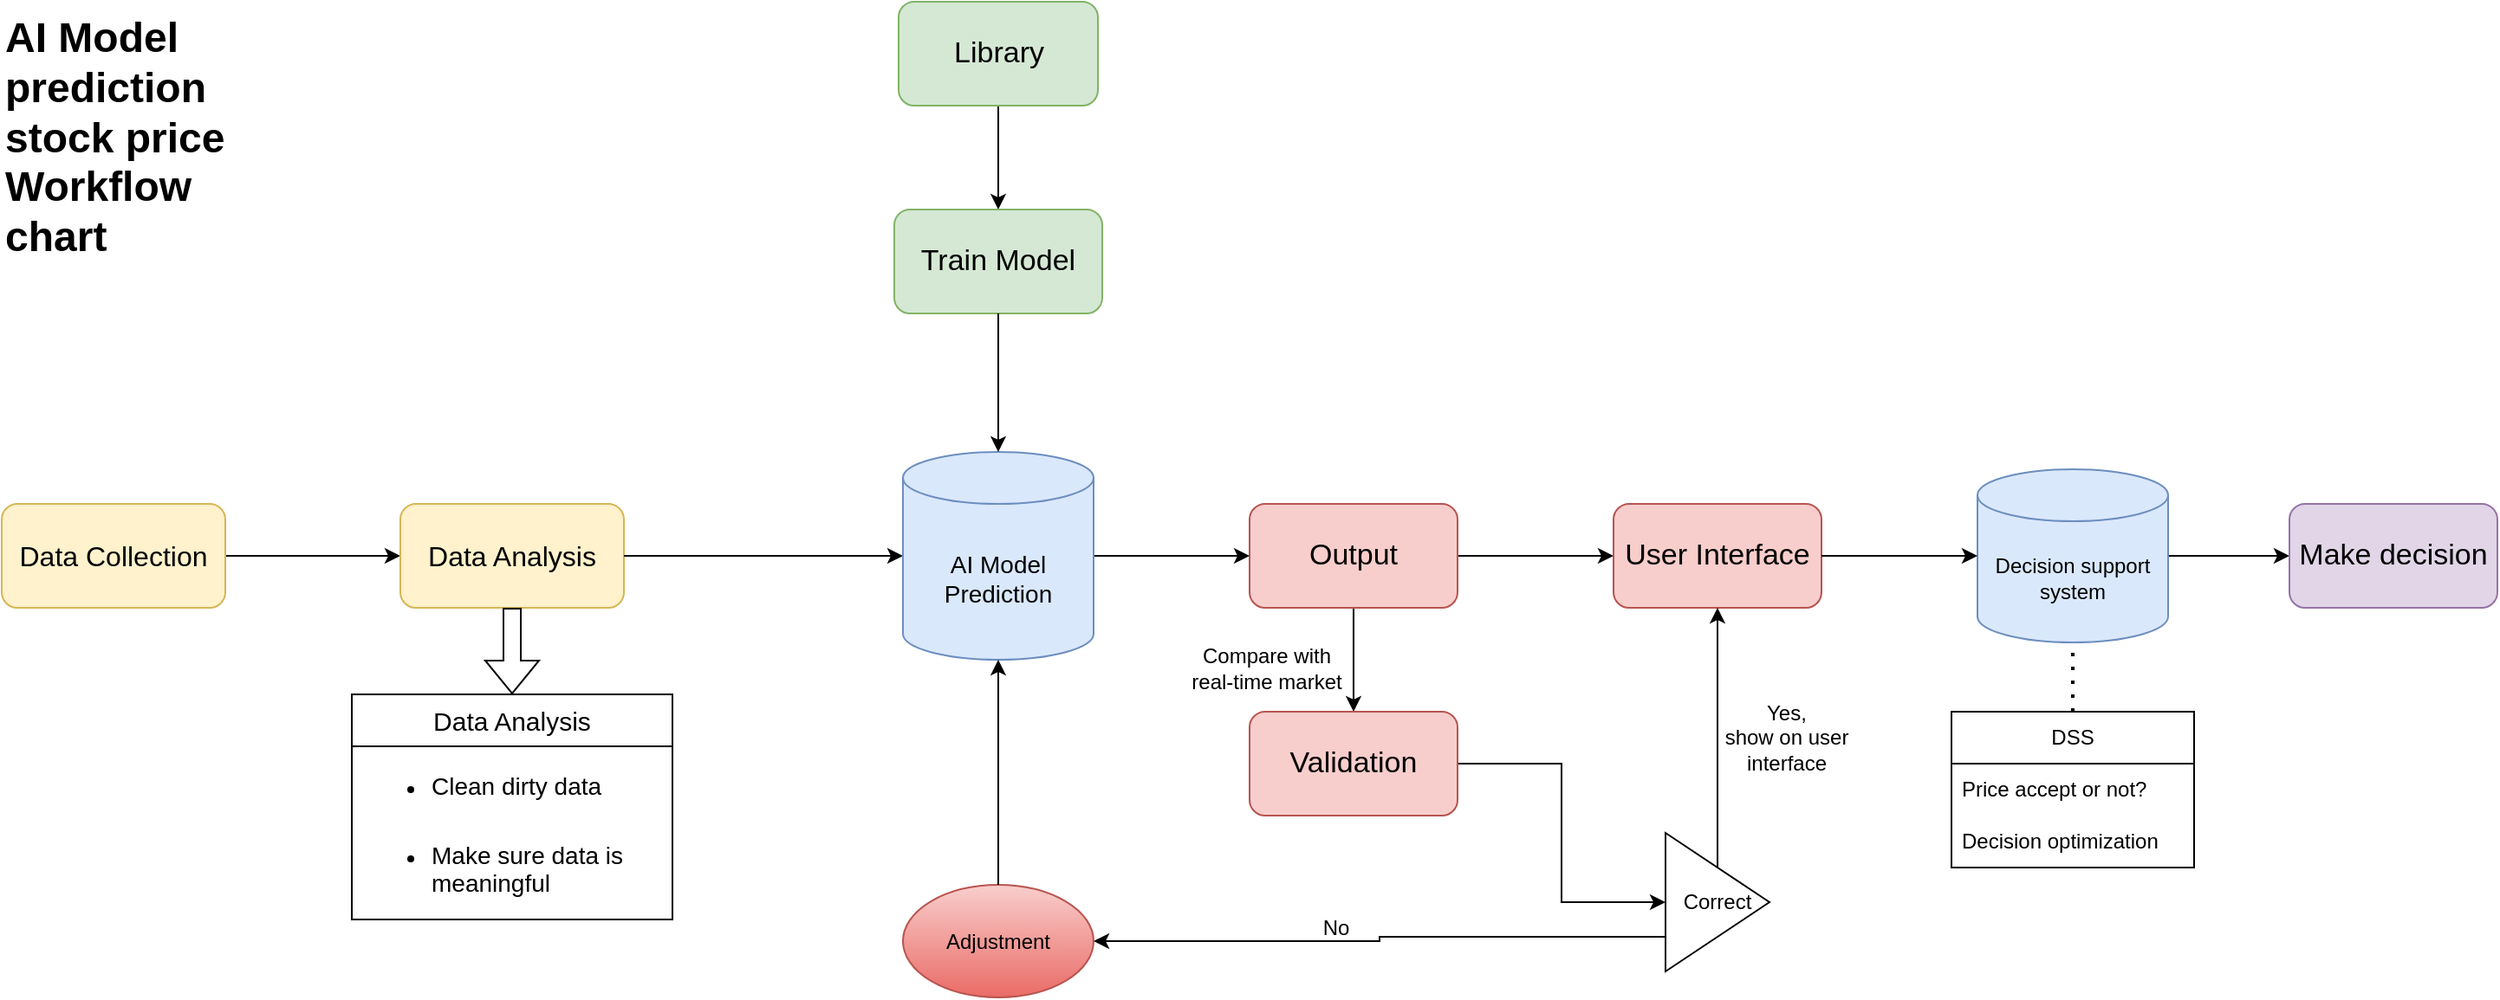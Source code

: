 <mxfile version="26.0.2">
  <diagram name="第 1 页" id="LWjjfVmd3jnk-YyU-jLR">
    <mxGraphModel dx="3246" dy="1052" grid="1" gridSize="10" guides="1" tooltips="1" connect="1" arrows="1" fold="1" page="1" pageScale="1" pageWidth="827" pageHeight="1169" math="0" shadow="0">
      <root>
        <mxCell id="0" />
        <mxCell id="1" parent="0" />
        <mxCell id="bv4IY5npqPAWGDnXp7fx-20" style="edgeStyle=orthogonalEdgeStyle;rounded=0;orthogonalLoop=1;jettySize=auto;html=1;exitX=1;exitY=0.5;exitDx=0;exitDy=0;entryX=0;entryY=0.5;entryDx=0;entryDy=0;strokeWidth=1;" edge="1" parent="1" source="bv4IY5npqPAWGDnXp7fx-1" target="bv4IY5npqPAWGDnXp7fx-9">
          <mxGeometry relative="1" as="geometry" />
        </mxCell>
        <mxCell id="bv4IY5npqPAWGDnXp7fx-1" value="&lt;font style=&quot;font-size: 16px;&quot;&gt;Data Collection&lt;/font&gt;" style="rounded=1;whiteSpace=wrap;html=1;fillColor=#fff2cc;strokeColor=#d6b656;" vertex="1" parent="1">
          <mxGeometry x="-920" y="390" width="129" height="60" as="geometry" />
        </mxCell>
        <mxCell id="bv4IY5npqPAWGDnXp7fx-9" value="&lt;span style=&quot;font-size: 16px;&quot;&gt;Data Analysis&lt;/span&gt;" style="rounded=1;whiteSpace=wrap;html=1;fillColor=#fff2cc;strokeColor=#d6b656;" vertex="1" parent="1">
          <mxGeometry x="-690" y="390" width="129" height="60" as="geometry" />
        </mxCell>
        <mxCell id="bv4IY5npqPAWGDnXp7fx-45" style="edgeStyle=orthogonalEdgeStyle;rounded=0;orthogonalLoop=1;jettySize=auto;html=1;exitX=1;exitY=0.5;exitDx=0;exitDy=0;" edge="1" parent="1" source="bv4IY5npqPAWGDnXp7fx-10" target="bv4IY5npqPAWGDnXp7fx-44">
          <mxGeometry relative="1" as="geometry" />
        </mxCell>
        <mxCell id="bv4IY5npqPAWGDnXp7fx-49" style="edgeStyle=orthogonalEdgeStyle;rounded=0;orthogonalLoop=1;jettySize=auto;html=1;exitX=0.5;exitY=1;exitDx=0;exitDy=0;entryX=0.5;entryY=0;entryDx=0;entryDy=0;" edge="1" parent="1" source="bv4IY5npqPAWGDnXp7fx-10" target="bv4IY5npqPAWGDnXp7fx-48">
          <mxGeometry relative="1" as="geometry" />
        </mxCell>
        <mxCell id="bv4IY5npqPAWGDnXp7fx-10" value="&lt;span style=&quot;font-size: 17px;&quot;&gt;Output&lt;/span&gt;" style="rounded=1;whiteSpace=wrap;html=1;fillColor=#f8cecc;strokeColor=#b85450;" vertex="1" parent="1">
          <mxGeometry x="-200" y="390" width="120" height="60" as="geometry" />
        </mxCell>
        <mxCell id="bv4IY5npqPAWGDnXp7fx-21" style="edgeStyle=orthogonalEdgeStyle;rounded=0;orthogonalLoop=1;jettySize=auto;html=1;exitX=1;exitY=0.5;exitDx=0;exitDy=0;entryX=0;entryY=0.5;entryDx=0;entryDy=0;entryPerimeter=0;strokeWidth=1;" edge="1" parent="1" source="bv4IY5npqPAWGDnXp7fx-9" target="bv4IY5npqPAWGDnXp7fx-38">
          <mxGeometry relative="1" as="geometry">
            <mxPoint x="-413" y="420" as="targetPoint" />
          </mxGeometry>
        </mxCell>
        <mxCell id="bv4IY5npqPAWGDnXp7fx-22" value="&lt;font style=&quot;font-size: 15px;&quot;&gt;Data Analysis&lt;/font&gt;" style="swimlane;fontStyle=0;childLayout=stackLayout;horizontal=1;startSize=30;horizontalStack=0;resizeParent=1;resizeParentMax=0;resizeLast=0;collapsible=1;marginBottom=0;whiteSpace=wrap;html=1;" vertex="1" parent="1">
          <mxGeometry x="-718" y="500" width="185" height="130" as="geometry" />
        </mxCell>
        <mxCell id="bv4IY5npqPAWGDnXp7fx-23" value="&lt;ul&gt;&lt;li&gt;&lt;font style=&quot;font-size: 14px;&quot;&gt;Clean dirty data&lt;/font&gt;&lt;/li&gt;&lt;/ul&gt;" style="text;strokeColor=none;fillColor=none;align=left;verticalAlign=middle;spacingLeft=4;spacingRight=4;overflow=hidden;points=[[0,0.5],[1,0.5]];portConstraint=eastwest;rotatable=0;whiteSpace=wrap;html=1;" vertex="1" parent="bv4IY5npqPAWGDnXp7fx-22">
          <mxGeometry y="30" width="185" height="40" as="geometry" />
        </mxCell>
        <mxCell id="bv4IY5npqPAWGDnXp7fx-25" value="&lt;ul&gt;&lt;li&gt;&lt;span style=&quot;font-size: 14px; background-color: transparent; color: light-dark(rgb(0, 0, 0), rgb(255, 255, 255));&quot;&gt;Make sure data is meaningful&lt;/span&gt;&lt;/li&gt;&lt;/ul&gt;" style="text;strokeColor=none;fillColor=none;align=left;verticalAlign=middle;spacingLeft=4;spacingRight=4;overflow=hidden;points=[[0,0.5],[1,0.5]];portConstraint=eastwest;rotatable=0;whiteSpace=wrap;html=1;" vertex="1" parent="bv4IY5npqPAWGDnXp7fx-22">
          <mxGeometry y="70" width="185" height="60" as="geometry" />
        </mxCell>
        <mxCell id="bv4IY5npqPAWGDnXp7fx-27" value="" style="shape=flexArrow;endArrow=classic;html=1;rounded=0;entryX=0.5;entryY=0;entryDx=0;entryDy=0;exitX=0.5;exitY=1;exitDx=0;exitDy=0;" edge="1" parent="1" source="bv4IY5npqPAWGDnXp7fx-9" target="bv4IY5npqPAWGDnXp7fx-22">
          <mxGeometry width="50" height="50" relative="1" as="geometry">
            <mxPoint x="-580" y="480" as="sourcePoint" />
            <mxPoint x="-530" y="430" as="targetPoint" />
          </mxGeometry>
        </mxCell>
        <mxCell id="bv4IY5npqPAWGDnXp7fx-37" value="&lt;h1 style=&quot;margin-top: 0px;&quot;&gt;AI Model prediction stock price Workflow chart&lt;/h1&gt;" style="text;html=1;whiteSpace=wrap;overflow=hidden;rounded=0;" vertex="1" parent="1">
          <mxGeometry x="-920" y="100" width="170" height="150" as="geometry" />
        </mxCell>
        <mxCell id="bv4IY5npqPAWGDnXp7fx-43" style="edgeStyle=orthogonalEdgeStyle;rounded=0;orthogonalLoop=1;jettySize=auto;html=1;exitX=1;exitY=0.5;exitDx=0;exitDy=0;exitPerimeter=0;" edge="1" parent="1" source="bv4IY5npqPAWGDnXp7fx-38" target="bv4IY5npqPAWGDnXp7fx-10">
          <mxGeometry relative="1" as="geometry" />
        </mxCell>
        <mxCell id="bv4IY5npqPAWGDnXp7fx-38" value="&lt;font style=&quot;font-size: 14px;&quot;&gt;AI Model Prediction&lt;/font&gt;" style="shape=cylinder3;whiteSpace=wrap;html=1;boundedLbl=1;backgroundOutline=1;size=15;fillColor=#dae8fc;strokeColor=#6c8ebf;" vertex="1" parent="1">
          <mxGeometry x="-400" y="360" width="110" height="120" as="geometry" />
        </mxCell>
        <mxCell id="bv4IY5npqPAWGDnXp7fx-41" style="edgeStyle=orthogonalEdgeStyle;rounded=0;orthogonalLoop=1;jettySize=auto;html=1;exitX=0.5;exitY=1;exitDx=0;exitDy=0;entryX=0.5;entryY=0;entryDx=0;entryDy=0;" edge="1" parent="1" source="bv4IY5npqPAWGDnXp7fx-39" target="bv4IY5npqPAWGDnXp7fx-40">
          <mxGeometry relative="1" as="geometry" />
        </mxCell>
        <mxCell id="bv4IY5npqPAWGDnXp7fx-39" value="&lt;span style=&quot;font-size: 17px;&quot;&gt;Library&lt;/span&gt;" style="rounded=1;whiteSpace=wrap;html=1;fillColor=#d5e8d4;strokeColor=#82b366;" vertex="1" parent="1">
          <mxGeometry x="-402.5" y="100" width="115" height="60" as="geometry" />
        </mxCell>
        <mxCell id="bv4IY5npqPAWGDnXp7fx-40" value="&lt;span style=&quot;font-size: 17px;&quot;&gt;Train Model&lt;/span&gt;" style="rounded=1;whiteSpace=wrap;html=1;fillColor=#d5e8d4;strokeColor=#82b366;" vertex="1" parent="1">
          <mxGeometry x="-405" y="220" width="120" height="60" as="geometry" />
        </mxCell>
        <mxCell id="bv4IY5npqPAWGDnXp7fx-42" style="edgeStyle=orthogonalEdgeStyle;rounded=0;orthogonalLoop=1;jettySize=auto;html=1;exitX=0.5;exitY=1;exitDx=0;exitDy=0;entryX=0.5;entryY=0;entryDx=0;entryDy=0;entryPerimeter=0;" edge="1" parent="1" source="bv4IY5npqPAWGDnXp7fx-40" target="bv4IY5npqPAWGDnXp7fx-38">
          <mxGeometry relative="1" as="geometry" />
        </mxCell>
        <mxCell id="bv4IY5npqPAWGDnXp7fx-44" value="&lt;span style=&quot;font-size: 17px;&quot;&gt;User Interface&lt;/span&gt;" style="rounded=1;whiteSpace=wrap;html=1;fillColor=#f8cecc;strokeColor=#b85450;" vertex="1" parent="1">
          <mxGeometry x="10" y="390" width="120" height="60" as="geometry" />
        </mxCell>
        <mxCell id="bv4IY5npqPAWGDnXp7fx-58" style="edgeStyle=orthogonalEdgeStyle;rounded=0;orthogonalLoop=1;jettySize=auto;html=1;exitX=1;exitY=0.5;exitDx=0;exitDy=0;entryX=0;entryY=0.5;entryDx=0;entryDy=0;" edge="1" parent="1" source="bv4IY5npqPAWGDnXp7fx-48" target="bv4IY5npqPAWGDnXp7fx-50">
          <mxGeometry relative="1" as="geometry" />
        </mxCell>
        <mxCell id="bv4IY5npqPAWGDnXp7fx-48" value="&lt;span style=&quot;font-size: 17px;&quot;&gt;Validation&lt;/span&gt;" style="rounded=1;whiteSpace=wrap;html=1;fillColor=#f8cecc;strokeColor=#b85450;" vertex="1" parent="1">
          <mxGeometry x="-200" y="510" width="120" height="60" as="geometry" />
        </mxCell>
        <mxCell id="bv4IY5npqPAWGDnXp7fx-55" style="edgeStyle=orthogonalEdgeStyle;rounded=0;orthogonalLoop=1;jettySize=auto;html=1;exitX=0.5;exitY=0;exitDx=0;exitDy=0;entryX=0.5;entryY=1;entryDx=0;entryDy=0;" edge="1" parent="1" source="bv4IY5npqPAWGDnXp7fx-50" target="bv4IY5npqPAWGDnXp7fx-44">
          <mxGeometry relative="1" as="geometry" />
        </mxCell>
        <mxCell id="bv4IY5npqPAWGDnXp7fx-60" style="edgeStyle=orthogonalEdgeStyle;rounded=0;orthogonalLoop=1;jettySize=auto;html=1;exitX=0.5;exitY=1;exitDx=0;exitDy=0;" edge="1" parent="1" source="bv4IY5npqPAWGDnXp7fx-50" target="bv4IY5npqPAWGDnXp7fx-59">
          <mxGeometry relative="1" as="geometry" />
        </mxCell>
        <mxCell id="bv4IY5npqPAWGDnXp7fx-50" value="Correct" style="triangle;whiteSpace=wrap;html=1;rotation=0;" vertex="1" parent="1">
          <mxGeometry x="40" y="580" width="60" height="80" as="geometry" />
        </mxCell>
        <mxCell id="bv4IY5npqPAWGDnXp7fx-51" value="No" style="text;html=1;align=center;verticalAlign=middle;whiteSpace=wrap;rounded=0;" vertex="1" parent="1">
          <mxGeometry x="-180" y="620" width="60" height="30" as="geometry" />
        </mxCell>
        <mxCell id="bv4IY5npqPAWGDnXp7fx-52" value="Yes,&lt;div&gt;show on user interface&lt;/div&gt;" style="text;html=1;align=center;verticalAlign=middle;whiteSpace=wrap;rounded=0;" vertex="1" parent="1">
          <mxGeometry x="60" y="500" width="100" height="50" as="geometry" />
        </mxCell>
        <mxCell id="bv4IY5npqPAWGDnXp7fx-59" value="Adjustment" style="ellipse;whiteSpace=wrap;html=1;fillColor=#f8cecc;strokeColor=#b85450;gradientColor=#ea6b66;" vertex="1" parent="1">
          <mxGeometry x="-400" y="610" width="110" height="65" as="geometry" />
        </mxCell>
        <mxCell id="bv4IY5npqPAWGDnXp7fx-61" style="edgeStyle=orthogonalEdgeStyle;rounded=0;orthogonalLoop=1;jettySize=auto;html=1;exitX=0.5;exitY=0;exitDx=0;exitDy=0;entryX=0.5;entryY=1;entryDx=0;entryDy=0;entryPerimeter=0;" edge="1" parent="1" source="bv4IY5npqPAWGDnXp7fx-59" target="bv4IY5npqPAWGDnXp7fx-38">
          <mxGeometry relative="1" as="geometry" />
        </mxCell>
        <mxCell id="bv4IY5npqPAWGDnXp7fx-74" style="edgeStyle=orthogonalEdgeStyle;rounded=0;orthogonalLoop=1;jettySize=auto;html=1;exitX=1;exitY=0.5;exitDx=0;exitDy=0;exitPerimeter=0;entryX=0;entryY=0.5;entryDx=0;entryDy=0;" edge="1" parent="1" source="bv4IY5npqPAWGDnXp7fx-62" target="bv4IY5npqPAWGDnXp7fx-73">
          <mxGeometry relative="1" as="geometry" />
        </mxCell>
        <mxCell id="bv4IY5npqPAWGDnXp7fx-62" value="&lt;font&gt;Decision support system&lt;/font&gt;" style="shape=cylinder3;whiteSpace=wrap;html=1;boundedLbl=1;backgroundOutline=1;size=15;fillColor=#dae8fc;strokeColor=#6c8ebf;" vertex="1" parent="1">
          <mxGeometry x="220" y="370" width="110" height="100" as="geometry" />
        </mxCell>
        <mxCell id="bv4IY5npqPAWGDnXp7fx-63" style="edgeStyle=orthogonalEdgeStyle;rounded=0;orthogonalLoop=1;jettySize=auto;html=1;exitX=1;exitY=0.5;exitDx=0;exitDy=0;entryX=0;entryY=0.5;entryDx=0;entryDy=0;entryPerimeter=0;" edge="1" parent="1" source="bv4IY5npqPAWGDnXp7fx-44" target="bv4IY5npqPAWGDnXp7fx-62">
          <mxGeometry relative="1" as="geometry" />
        </mxCell>
        <mxCell id="bv4IY5npqPAWGDnXp7fx-66" value="DSS" style="swimlane;fontStyle=0;childLayout=stackLayout;horizontal=1;startSize=30;horizontalStack=0;resizeParent=1;resizeParentMax=0;resizeLast=0;collapsible=1;marginBottom=0;whiteSpace=wrap;html=1;" vertex="1" parent="1">
          <mxGeometry x="205" y="510" width="140" height="90" as="geometry" />
        </mxCell>
        <mxCell id="bv4IY5npqPAWGDnXp7fx-67" value="Price accept or not?" style="text;strokeColor=none;fillColor=none;align=left;verticalAlign=middle;spacingLeft=4;spacingRight=4;overflow=hidden;points=[[0,0.5],[1,0.5]];portConstraint=eastwest;rotatable=0;whiteSpace=wrap;html=1;" vertex="1" parent="bv4IY5npqPAWGDnXp7fx-66">
          <mxGeometry y="30" width="140" height="30" as="geometry" />
        </mxCell>
        <mxCell id="bv4IY5npqPAWGDnXp7fx-68" value="Decision optimization" style="text;strokeColor=none;fillColor=none;align=left;verticalAlign=middle;spacingLeft=4;spacingRight=4;overflow=hidden;points=[[0,0.5],[1,0.5]];portConstraint=eastwest;rotatable=0;whiteSpace=wrap;html=1;" vertex="1" parent="bv4IY5npqPAWGDnXp7fx-66">
          <mxGeometry y="60" width="140" height="30" as="geometry" />
        </mxCell>
        <mxCell id="bv4IY5npqPAWGDnXp7fx-70" value="" style="endArrow=none;dashed=1;html=1;dashPattern=1 3;strokeWidth=2;rounded=0;entryX=0.5;entryY=1;entryDx=0;entryDy=0;entryPerimeter=0;exitX=0.5;exitY=0;exitDx=0;exitDy=0;" edge="1" parent="1" source="bv4IY5npqPAWGDnXp7fx-66" target="bv4IY5npqPAWGDnXp7fx-62">
          <mxGeometry width="50" height="50" relative="1" as="geometry">
            <mxPoint x="270" y="510" as="sourcePoint" />
            <mxPoint x="320" y="460" as="targetPoint" />
          </mxGeometry>
        </mxCell>
        <mxCell id="bv4IY5npqPAWGDnXp7fx-73" value="&lt;span style=&quot;font-size: 17px;&quot;&gt;Make decision&lt;/span&gt;" style="rounded=1;whiteSpace=wrap;html=1;fillColor=#e1d5e7;strokeColor=#9673a6;" vertex="1" parent="1">
          <mxGeometry x="400" y="390" width="120" height="60" as="geometry" />
        </mxCell>
        <mxCell id="bv4IY5npqPAWGDnXp7fx-75" value="Compare with real-time market" style="text;html=1;align=center;verticalAlign=middle;whiteSpace=wrap;rounded=0;" vertex="1" parent="1">
          <mxGeometry x="-240" y="460" width="100" height="50" as="geometry" />
        </mxCell>
      </root>
    </mxGraphModel>
  </diagram>
</mxfile>
